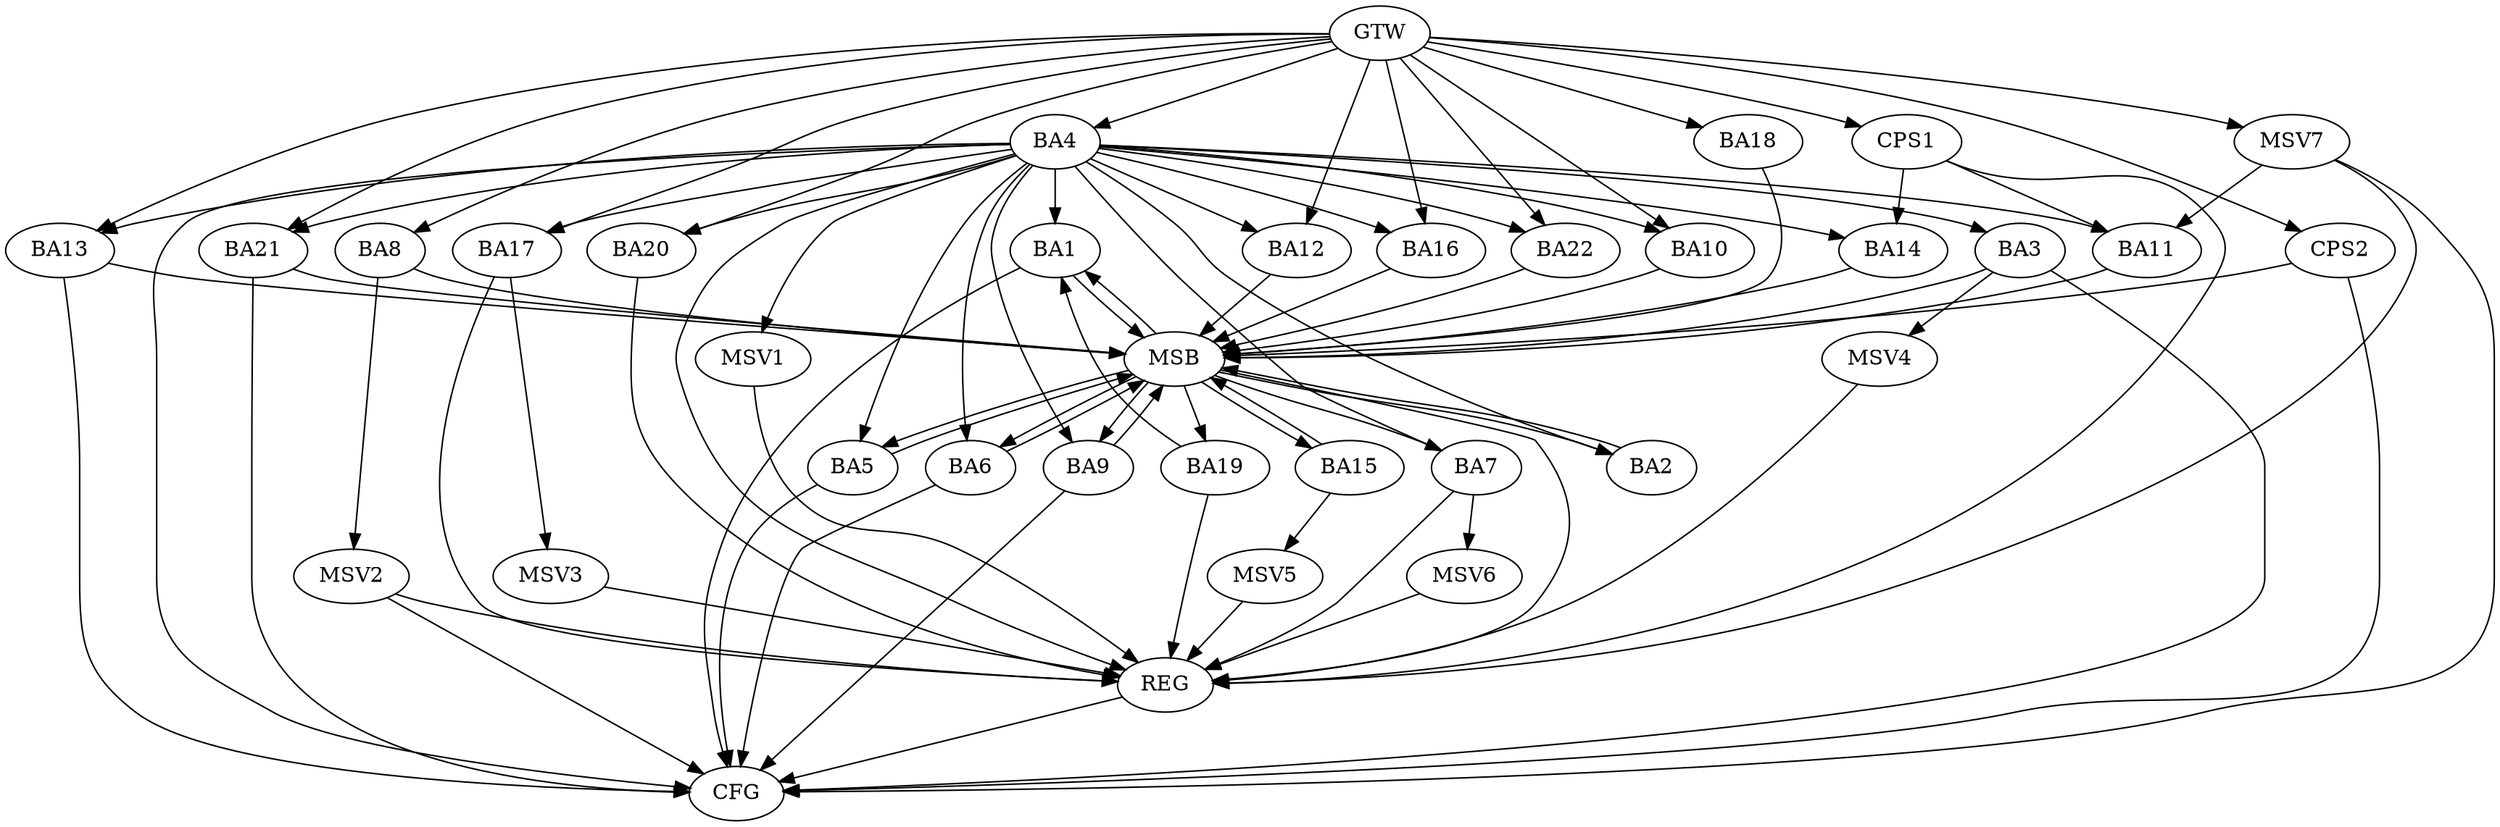 strict digraph G {
  BA1 [ label="BA1" ];
  BA2 [ label="BA2" ];
  BA3 [ label="BA3" ];
  BA4 [ label="BA4" ];
  BA5 [ label="BA5" ];
  BA6 [ label="BA6" ];
  BA7 [ label="BA7" ];
  BA8 [ label="BA8" ];
  BA9 [ label="BA9" ];
  BA10 [ label="BA10" ];
  BA11 [ label="BA11" ];
  BA12 [ label="BA12" ];
  BA13 [ label="BA13" ];
  BA14 [ label="BA14" ];
  BA15 [ label="BA15" ];
  BA16 [ label="BA16" ];
  BA17 [ label="BA17" ];
  BA18 [ label="BA18" ];
  BA19 [ label="BA19" ];
  BA20 [ label="BA20" ];
  BA21 [ label="BA21" ];
  BA22 [ label="BA22" ];
  CPS1 [ label="CPS1" ];
  CPS2 [ label="CPS2" ];
  GTW [ label="GTW" ];
  REG [ label="REG" ];
  MSB [ label="MSB" ];
  CFG [ label="CFG" ];
  MSV1 [ label="MSV1" ];
  MSV2 [ label="MSV2" ];
  MSV3 [ label="MSV3" ];
  MSV4 [ label="MSV4" ];
  MSV5 [ label="MSV5" ];
  MSV6 [ label="MSV6" ];
  MSV7 [ label="MSV7" ];
  BA4 -> BA1;
  BA19 -> BA1;
  CPS1 -> BA11;
  CPS1 -> BA14;
  GTW -> BA4;
  GTW -> BA8;
  GTW -> BA10;
  GTW -> BA12;
  GTW -> BA13;
  GTW -> BA16;
  GTW -> BA17;
  GTW -> BA18;
  GTW -> BA20;
  GTW -> BA21;
  GTW -> BA22;
  GTW -> CPS1;
  GTW -> CPS2;
  BA4 -> REG;
  BA7 -> REG;
  BA17 -> REG;
  BA19 -> REG;
  BA20 -> REG;
  CPS1 -> REG;
  BA1 -> MSB;
  MSB -> BA2;
  MSB -> REG;
  BA2 -> MSB;
  MSB -> BA1;
  BA3 -> MSB;
  BA5 -> MSB;
  BA6 -> MSB;
  BA8 -> MSB;
  MSB -> BA5;
  BA9 -> MSB;
  BA10 -> MSB;
  BA11 -> MSB;
  BA12 -> MSB;
  BA13 -> MSB;
  BA14 -> MSB;
  MSB -> BA7;
  BA15 -> MSB;
  BA16 -> MSB;
  BA18 -> MSB;
  BA21 -> MSB;
  MSB -> BA6;
  BA22 -> MSB;
  MSB -> BA15;
  CPS2 -> MSB;
  MSB -> BA19;
  MSB -> BA9;
  BA9 -> CFG;
  BA4 -> CFG;
  BA6 -> CFG;
  BA21 -> CFG;
  BA5 -> CFG;
  CPS2 -> CFG;
  BA1 -> CFG;
  BA3 -> CFG;
  BA13 -> CFG;
  REG -> CFG;
  BA4 -> BA21;
  BA4 -> BA17;
  BA4 -> BA11;
  BA4 -> BA6;
  BA4 -> BA16;
  BA4 -> BA2;
  BA4 -> BA22;
  BA4 -> BA13;
  BA4 -> BA3;
  BA4 -> BA9;
  BA4 -> BA14;
  BA4 -> BA12;
  BA4 -> BA7;
  BA4 -> BA10;
  BA4 -> BA5;
  BA4 -> BA20;
  BA4 -> MSV1;
  MSV1 -> REG;
  BA8 -> MSV2;
  MSV2 -> REG;
  MSV2 -> CFG;
  BA17 -> MSV3;
  MSV3 -> REG;
  BA3 -> MSV4;
  MSV4 -> REG;
  BA15 -> MSV5;
  MSV5 -> REG;
  BA7 -> MSV6;
  MSV6 -> REG;
  MSV7 -> BA11;
  GTW -> MSV7;
  MSV7 -> REG;
  MSV7 -> CFG;
}
